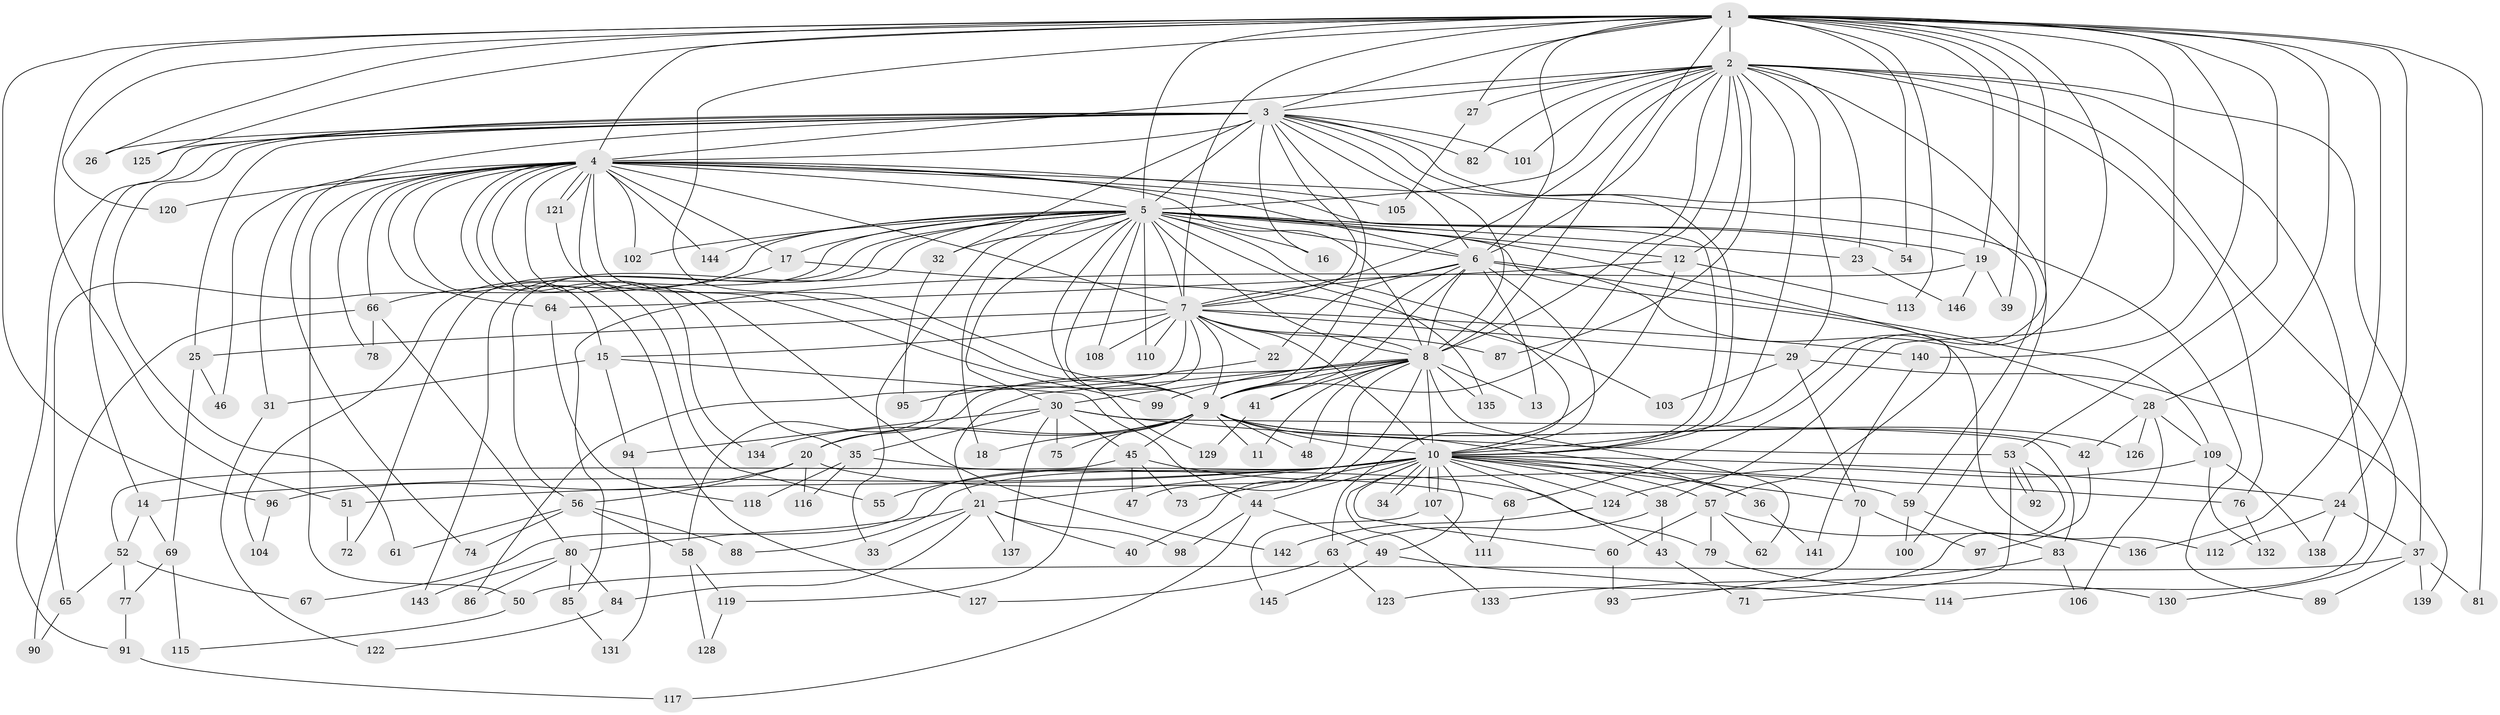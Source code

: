 // coarse degree distribution, {32: 0.0136986301369863, 27: 0.0136986301369863, 1: 0.1095890410958904, 2: 0.5342465753424658, 4: 0.0684931506849315, 5: 0.0410958904109589, 6: 0.0684931506849315, 3: 0.0684931506849315, 9: 0.0136986301369863, 7: 0.0273972602739726, 18: 0.0136986301369863, 13: 0.0136986301369863, 23: 0.0136986301369863}
// Generated by graph-tools (version 1.1) at 2025/46/03/04/25 21:46:30]
// undirected, 146 vertices, 317 edges
graph export_dot {
graph [start="1"]
  node [color=gray90,style=filled];
  1;
  2;
  3;
  4;
  5;
  6;
  7;
  8;
  9;
  10;
  11;
  12;
  13;
  14;
  15;
  16;
  17;
  18;
  19;
  20;
  21;
  22;
  23;
  24;
  25;
  26;
  27;
  28;
  29;
  30;
  31;
  32;
  33;
  34;
  35;
  36;
  37;
  38;
  39;
  40;
  41;
  42;
  43;
  44;
  45;
  46;
  47;
  48;
  49;
  50;
  51;
  52;
  53;
  54;
  55;
  56;
  57;
  58;
  59;
  60;
  61;
  62;
  63;
  64;
  65;
  66;
  67;
  68;
  69;
  70;
  71;
  72;
  73;
  74;
  75;
  76;
  77;
  78;
  79;
  80;
  81;
  82;
  83;
  84;
  85;
  86;
  87;
  88;
  89;
  90;
  91;
  92;
  93;
  94;
  95;
  96;
  97;
  98;
  99;
  100;
  101;
  102;
  103;
  104;
  105;
  106;
  107;
  108;
  109;
  110;
  111;
  112;
  113;
  114;
  115;
  116;
  117;
  118;
  119;
  120;
  121;
  122;
  123;
  124;
  125;
  126;
  127;
  128;
  129;
  130;
  131;
  132;
  133;
  134;
  135;
  136;
  137;
  138;
  139;
  140;
  141;
  142;
  143;
  144;
  145;
  146;
  1 -- 2;
  1 -- 3;
  1 -- 4;
  1 -- 5;
  1 -- 6;
  1 -- 7;
  1 -- 8;
  1 -- 9;
  1 -- 10;
  1 -- 19;
  1 -- 24;
  1 -- 26;
  1 -- 27;
  1 -- 28;
  1 -- 38;
  1 -- 39;
  1 -- 51;
  1 -- 53;
  1 -- 54;
  1 -- 68;
  1 -- 81;
  1 -- 96;
  1 -- 113;
  1 -- 120;
  1 -- 125;
  1 -- 136;
  1 -- 140;
  2 -- 3;
  2 -- 4;
  2 -- 5;
  2 -- 6;
  2 -- 7;
  2 -- 8;
  2 -- 9;
  2 -- 10;
  2 -- 12;
  2 -- 23;
  2 -- 27;
  2 -- 29;
  2 -- 37;
  2 -- 76;
  2 -- 82;
  2 -- 87;
  2 -- 100;
  2 -- 101;
  2 -- 114;
  2 -- 130;
  3 -- 4;
  3 -- 5;
  3 -- 6;
  3 -- 7;
  3 -- 8;
  3 -- 9;
  3 -- 10;
  3 -- 14;
  3 -- 16;
  3 -- 25;
  3 -- 26;
  3 -- 32;
  3 -- 59;
  3 -- 61;
  3 -- 74;
  3 -- 82;
  3 -- 91;
  3 -- 101;
  3 -- 125;
  4 -- 5;
  4 -- 6;
  4 -- 7;
  4 -- 8;
  4 -- 9;
  4 -- 10;
  4 -- 15;
  4 -- 17;
  4 -- 31;
  4 -- 35;
  4 -- 46;
  4 -- 50;
  4 -- 55;
  4 -- 64;
  4 -- 66;
  4 -- 78;
  4 -- 89;
  4 -- 99;
  4 -- 102;
  4 -- 105;
  4 -- 120;
  4 -- 121;
  4 -- 121;
  4 -- 127;
  4 -- 134;
  4 -- 144;
  5 -- 6;
  5 -- 7;
  5 -- 8;
  5 -- 9;
  5 -- 10;
  5 -- 12;
  5 -- 16;
  5 -- 17;
  5 -- 18;
  5 -- 19;
  5 -- 23;
  5 -- 30;
  5 -- 32;
  5 -- 33;
  5 -- 54;
  5 -- 56;
  5 -- 57;
  5 -- 65;
  5 -- 72;
  5 -- 102;
  5 -- 104;
  5 -- 108;
  5 -- 110;
  5 -- 112;
  5 -- 129;
  5 -- 135;
  5 -- 143;
  5 -- 144;
  6 -- 7;
  6 -- 8;
  6 -- 9;
  6 -- 10;
  6 -- 13;
  6 -- 22;
  6 -- 28;
  6 -- 41;
  6 -- 109;
  7 -- 8;
  7 -- 9;
  7 -- 10;
  7 -- 15;
  7 -- 22;
  7 -- 25;
  7 -- 29;
  7 -- 58;
  7 -- 86;
  7 -- 87;
  7 -- 108;
  7 -- 110;
  7 -- 140;
  8 -- 9;
  8 -- 10;
  8 -- 11;
  8 -- 13;
  8 -- 20;
  8 -- 21;
  8 -- 30;
  8 -- 40;
  8 -- 41;
  8 -- 47;
  8 -- 48;
  8 -- 62;
  8 -- 99;
  8 -- 135;
  9 -- 10;
  9 -- 11;
  9 -- 18;
  9 -- 20;
  9 -- 36;
  9 -- 42;
  9 -- 45;
  9 -- 48;
  9 -- 75;
  9 -- 119;
  9 -- 126;
  9 -- 134;
  10 -- 14;
  10 -- 21;
  10 -- 24;
  10 -- 34;
  10 -- 34;
  10 -- 36;
  10 -- 38;
  10 -- 43;
  10 -- 44;
  10 -- 49;
  10 -- 51;
  10 -- 55;
  10 -- 57;
  10 -- 60;
  10 -- 67;
  10 -- 70;
  10 -- 73;
  10 -- 76;
  10 -- 88;
  10 -- 107;
  10 -- 107;
  10 -- 124;
  10 -- 133;
  12 -- 63;
  12 -- 64;
  12 -- 113;
  14 -- 52;
  14 -- 69;
  15 -- 31;
  15 -- 44;
  15 -- 94;
  17 -- 66;
  17 -- 103;
  19 -- 39;
  19 -- 85;
  19 -- 146;
  20 -- 56;
  20 -- 59;
  20 -- 96;
  20 -- 116;
  21 -- 33;
  21 -- 40;
  21 -- 80;
  21 -- 84;
  21 -- 98;
  21 -- 137;
  22 -- 95;
  23 -- 146;
  24 -- 37;
  24 -- 112;
  24 -- 138;
  25 -- 46;
  25 -- 69;
  27 -- 105;
  28 -- 42;
  28 -- 106;
  28 -- 109;
  28 -- 126;
  29 -- 70;
  29 -- 103;
  29 -- 139;
  30 -- 35;
  30 -- 45;
  30 -- 53;
  30 -- 75;
  30 -- 83;
  30 -- 94;
  30 -- 137;
  31 -- 122;
  32 -- 95;
  35 -- 79;
  35 -- 116;
  35 -- 118;
  36 -- 141;
  37 -- 50;
  37 -- 81;
  37 -- 89;
  37 -- 139;
  38 -- 43;
  38 -- 63;
  41 -- 129;
  42 -- 97;
  43 -- 71;
  44 -- 49;
  44 -- 98;
  44 -- 117;
  45 -- 47;
  45 -- 52;
  45 -- 68;
  45 -- 73;
  49 -- 114;
  49 -- 145;
  50 -- 115;
  51 -- 72;
  52 -- 65;
  52 -- 67;
  52 -- 77;
  53 -- 71;
  53 -- 92;
  53 -- 92;
  53 -- 123;
  56 -- 58;
  56 -- 61;
  56 -- 74;
  56 -- 88;
  57 -- 60;
  57 -- 62;
  57 -- 79;
  57 -- 136;
  58 -- 119;
  58 -- 128;
  59 -- 83;
  59 -- 100;
  60 -- 93;
  63 -- 123;
  63 -- 127;
  64 -- 118;
  65 -- 90;
  66 -- 78;
  66 -- 80;
  66 -- 90;
  68 -- 111;
  69 -- 77;
  69 -- 115;
  70 -- 93;
  70 -- 97;
  76 -- 132;
  77 -- 91;
  79 -- 130;
  80 -- 84;
  80 -- 85;
  80 -- 86;
  80 -- 143;
  83 -- 106;
  83 -- 133;
  84 -- 122;
  85 -- 131;
  91 -- 117;
  94 -- 131;
  96 -- 104;
  107 -- 111;
  107 -- 145;
  109 -- 124;
  109 -- 132;
  109 -- 138;
  119 -- 128;
  121 -- 142;
  124 -- 142;
  140 -- 141;
}
